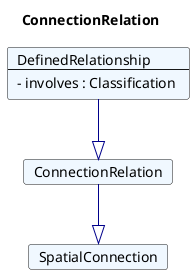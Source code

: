 @startuml
Title ConnectionRelation 

Card ConnectionRelation #F0F8FF [
ConnectionRelation
]
Card DefinedRelationship #F0F8FF [
DefinedRelationship
----
- involves : Classification 
]
DefinedRelationship --|> ConnectionRelation  #00008B 
Card SpatialConnection #F0F8FF [
SpatialConnection
]
ConnectionRelation --|> SpatialConnection  #00008B 
@enduml